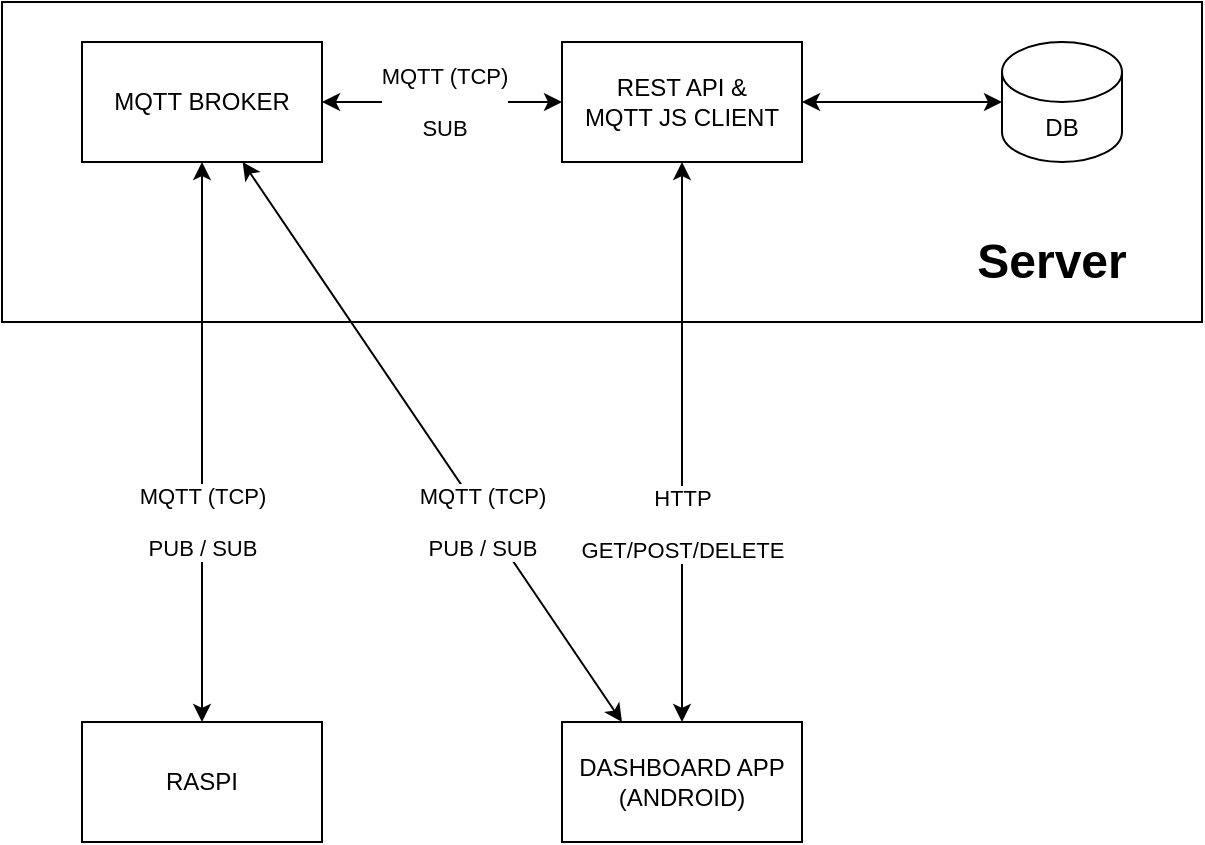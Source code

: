 <mxfile version="20.8.13" type="device"><diagram name="Page-1" id="qkP2hIWWobQnHSs2tmLe"><mxGraphModel dx="800" dy="440" grid="1" gridSize="10" guides="1" tooltips="1" connect="1" arrows="1" fold="1" page="1" pageScale="1" pageWidth="3300" pageHeight="4681" math="0" shadow="0"><root><mxCell id="0"/><mxCell id="1" parent="0"/><mxCell id="fuZo_TJyUlW0CKbjvVTT-1" value="RASPI" style="rounded=0;whiteSpace=wrap;html=1;" vertex="1" parent="1"><mxGeometry x="200" y="520" width="120" height="60" as="geometry"/></mxCell><mxCell id="fuZo_TJyUlW0CKbjvVTT-3" value="DASHBOARD APP&lt;br&gt;(ANDROID)" style="rounded=0;whiteSpace=wrap;html=1;" vertex="1" parent="1"><mxGeometry x="440" y="520" width="120" height="60" as="geometry"/></mxCell><mxCell id="fuZo_TJyUlW0CKbjvVTT-4" value="" style="endArrow=classic;startArrow=classic;html=1;rounded=0;entryX=0.5;entryY=1;entryDx=0;entryDy=0;exitX=0.5;exitY=0;exitDx=0;exitDy=0;" edge="1" parent="1" source="fuZo_TJyUlW0CKbjvVTT-1" target="fuZo_TJyUlW0CKbjvVTT-8"><mxGeometry width="50" height="50" relative="1" as="geometry"><mxPoint x="40" y="350" as="sourcePoint"/><mxPoint x="110" y="280" as="targetPoint"/></mxGeometry></mxCell><mxCell id="fuZo_TJyUlW0CKbjvVTT-14" value="MQTT (TCP)&lt;br&gt;&lt;br&gt;PUB / SUB" style="edgeLabel;html=1;align=center;verticalAlign=middle;resizable=0;points=[];" vertex="1" connectable="0" parent="fuZo_TJyUlW0CKbjvVTT-4"><mxGeometry x="-0.417" relative="1" as="geometry"><mxPoint y="-19" as="offset"/></mxGeometry></mxCell><mxCell id="fuZo_TJyUlW0CKbjvVTT-6" value="" style="rounded=0;whiteSpace=wrap;html=1;fillColor=none;" vertex="1" parent="1"><mxGeometry x="160" y="160" width="600" height="160" as="geometry"/></mxCell><mxCell id="fuZo_TJyUlW0CKbjvVTT-7" value="REST API &amp;amp; &lt;br&gt;MQTT JS CLIENT" style="rounded=0;whiteSpace=wrap;html=1;" vertex="1" parent="1"><mxGeometry x="440" y="180" width="120" height="60" as="geometry"/></mxCell><mxCell id="fuZo_TJyUlW0CKbjvVTT-8" value="MQTT BROKER" style="rounded=0;whiteSpace=wrap;html=1;" vertex="1" parent="1"><mxGeometry x="200" y="180" width="120" height="60" as="geometry"/></mxCell><mxCell id="fuZo_TJyUlW0CKbjvVTT-10" value="" style="endArrow=classic;startArrow=classic;html=1;rounded=0;exitX=1;exitY=0.5;exitDx=0;exitDy=0;" edge="1" parent="1" source="fuZo_TJyUlW0CKbjvVTT-8" target="fuZo_TJyUlW0CKbjvVTT-7"><mxGeometry width="50" height="50" relative="1" as="geometry"><mxPoint x="390" y="500" as="sourcePoint"/><mxPoint x="440" y="450" as="targetPoint"/></mxGeometry></mxCell><mxCell id="fuZo_TJyUlW0CKbjvVTT-15" value="MQTT (TCP)&lt;br&gt;&lt;br&gt;SUB" style="edgeLabel;html=1;align=center;verticalAlign=middle;resizable=0;points=[];" vertex="1" connectable="0" parent="fuZo_TJyUlW0CKbjvVTT-10"><mxGeometry x="0.172" y="1" relative="1" as="geometry"><mxPoint x="-10" y="1" as="offset"/></mxGeometry></mxCell><mxCell id="fuZo_TJyUlW0CKbjvVTT-11" value="DB" style="shape=cylinder3;whiteSpace=wrap;html=1;boundedLbl=1;backgroundOutline=1;size=15;fillColor=none;" vertex="1" parent="1"><mxGeometry x="660" y="180" width="60" height="60" as="geometry"/></mxCell><mxCell id="fuZo_TJyUlW0CKbjvVTT-12" value="" style="endArrow=classic;startArrow=classic;html=1;rounded=0;exitX=1;exitY=0.5;exitDx=0;exitDy=0;entryX=0;entryY=0.5;entryDx=0;entryDy=0;entryPerimeter=0;" edge="1" parent="1" source="fuZo_TJyUlW0CKbjvVTT-7" target="fuZo_TJyUlW0CKbjvVTT-11"><mxGeometry width="50" height="50" relative="1" as="geometry"><mxPoint x="710" y="440" as="sourcePoint"/><mxPoint x="760" y="390" as="targetPoint"/></mxGeometry></mxCell><mxCell id="fuZo_TJyUlW0CKbjvVTT-13" value="" style="endArrow=classic;startArrow=classic;html=1;rounded=0;exitX=0.25;exitY=0;exitDx=0;exitDy=0;" edge="1" parent="1" source="fuZo_TJyUlW0CKbjvVTT-3" target="fuZo_TJyUlW0CKbjvVTT-8"><mxGeometry width="50" height="50" relative="1" as="geometry"><mxPoint x="360" y="510" as="sourcePoint"/><mxPoint x="410" y="460" as="targetPoint"/></mxGeometry></mxCell><mxCell id="fuZo_TJyUlW0CKbjvVTT-16" value="MQTT (TCP)&lt;br style=&quot;border-color: var(--border-color);&quot;&gt;&lt;br style=&quot;border-color: var(--border-color);&quot;&gt;PUB / SUB" style="edgeLabel;html=1;align=center;verticalAlign=middle;resizable=0;points=[];" vertex="1" connectable="0" parent="fuZo_TJyUlW0CKbjvVTT-13"><mxGeometry x="0.157" y="-2" relative="1" as="geometry"><mxPoint x="38" y="63" as="offset"/></mxGeometry></mxCell><mxCell id="fuZo_TJyUlW0CKbjvVTT-17" value="" style="endArrow=classic;startArrow=classic;html=1;rounded=0;exitX=0.5;exitY=1;exitDx=0;exitDy=0;entryX=0.5;entryY=0;entryDx=0;entryDy=0;" edge="1" parent="1" source="fuZo_TJyUlW0CKbjvVTT-7" target="fuZo_TJyUlW0CKbjvVTT-3"><mxGeometry width="50" height="50" relative="1" as="geometry"><mxPoint x="600" y="450" as="sourcePoint"/><mxPoint x="650" y="400" as="targetPoint"/></mxGeometry></mxCell><mxCell id="fuZo_TJyUlW0CKbjvVTT-21" value="HTTP&lt;br&gt;&lt;br&gt;GET/POST/DELETE" style="edgeLabel;html=1;align=center;verticalAlign=middle;resizable=0;points=[];" vertex="1" connectable="0" parent="fuZo_TJyUlW0CKbjvVTT-17"><mxGeometry x="-0.213" y="-1" relative="1" as="geometry"><mxPoint x="1" y="71" as="offset"/></mxGeometry></mxCell><mxCell id="fuZo_TJyUlW0CKbjvVTT-19" value="&lt;h1&gt;Server&lt;/h1&gt;" style="text;html=1;strokeColor=none;fillColor=none;spacing=5;spacingTop=-20;whiteSpace=wrap;overflow=hidden;rounded=0;align=center;" vertex="1" parent="1"><mxGeometry x="640" y="270" width="90" height="40" as="geometry"/></mxCell></root></mxGraphModel></diagram></mxfile>